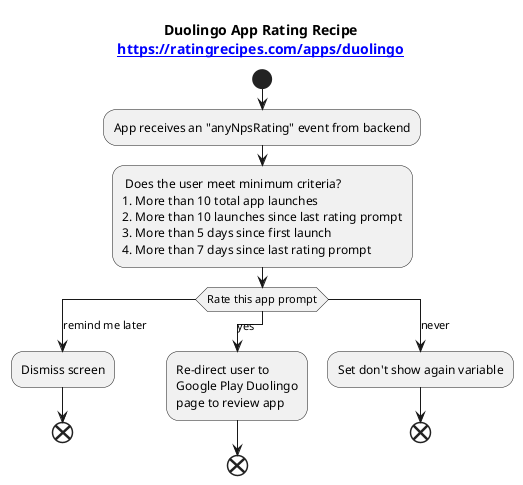 @startuml

title Duolingo App Rating Recipe\n[[https://ratingrecipes.com/apps/duolingo]]

start

:App receives an "anyNpsRating" event from backend;
: Does the user meet minimum criteria?
# More than 10 total app launches
# More than 10 launches since last rating prompt
# More than 5 days since first launch
# More than 7 days since last rating prompt;
switch (Rate this app prompt)
    case (remind me later)
        :Dismiss screen;
    end
    case (yes)
        :Re-direct user to
        Google Play Duolingo
        page to review app;
    end
    case (never)
        :Set don't show again variable;
    end
endswitch

@enduml